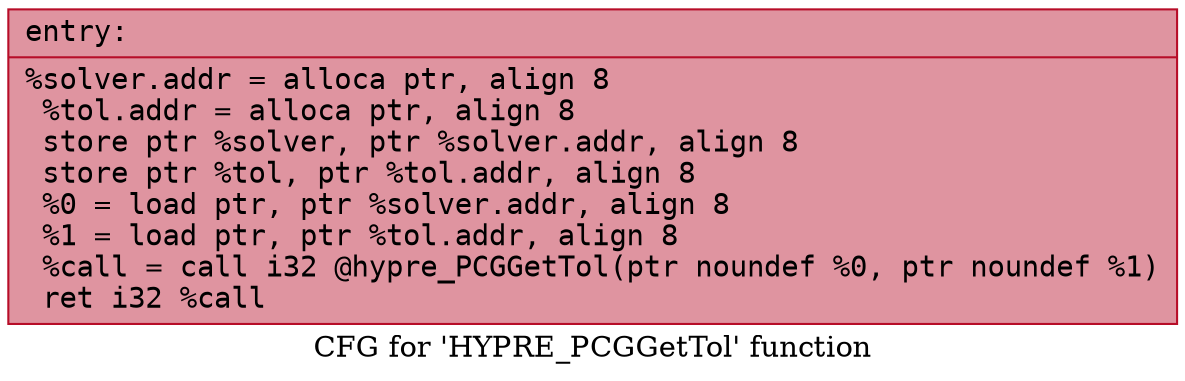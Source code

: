 digraph "CFG for 'HYPRE_PCGGetTol' function" {
	label="CFG for 'HYPRE_PCGGetTol' function";

	Node0x556d45bbee00 [shape=record,color="#b70d28ff", style=filled, fillcolor="#b70d2870" fontname="Courier",label="{entry:\l|  %solver.addr = alloca ptr, align 8\l  %tol.addr = alloca ptr, align 8\l  store ptr %solver, ptr %solver.addr, align 8\l  store ptr %tol, ptr %tol.addr, align 8\l  %0 = load ptr, ptr %solver.addr, align 8\l  %1 = load ptr, ptr %tol.addr, align 8\l  %call = call i32 @hypre_PCGGetTol(ptr noundef %0, ptr noundef %1)\l  ret i32 %call\l}"];
}
